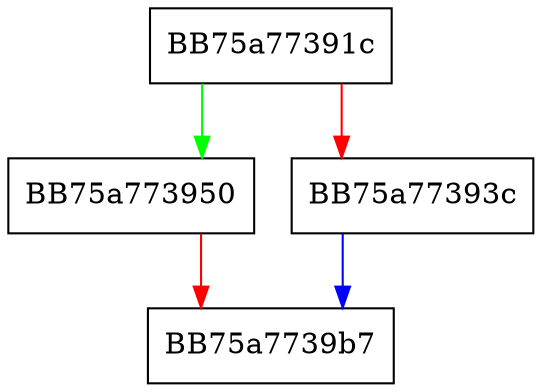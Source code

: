 digraph _wsetlocale {
  node [shape="box"];
  graph [splines=ortho];
  BB75a77391c -> BB75a773950 [color="green"];
  BB75a77391c -> BB75a77393c [color="red"];
  BB75a77393c -> BB75a7739b7 [color="blue"];
  BB75a773950 -> BB75a7739b7 [color="red"];
}